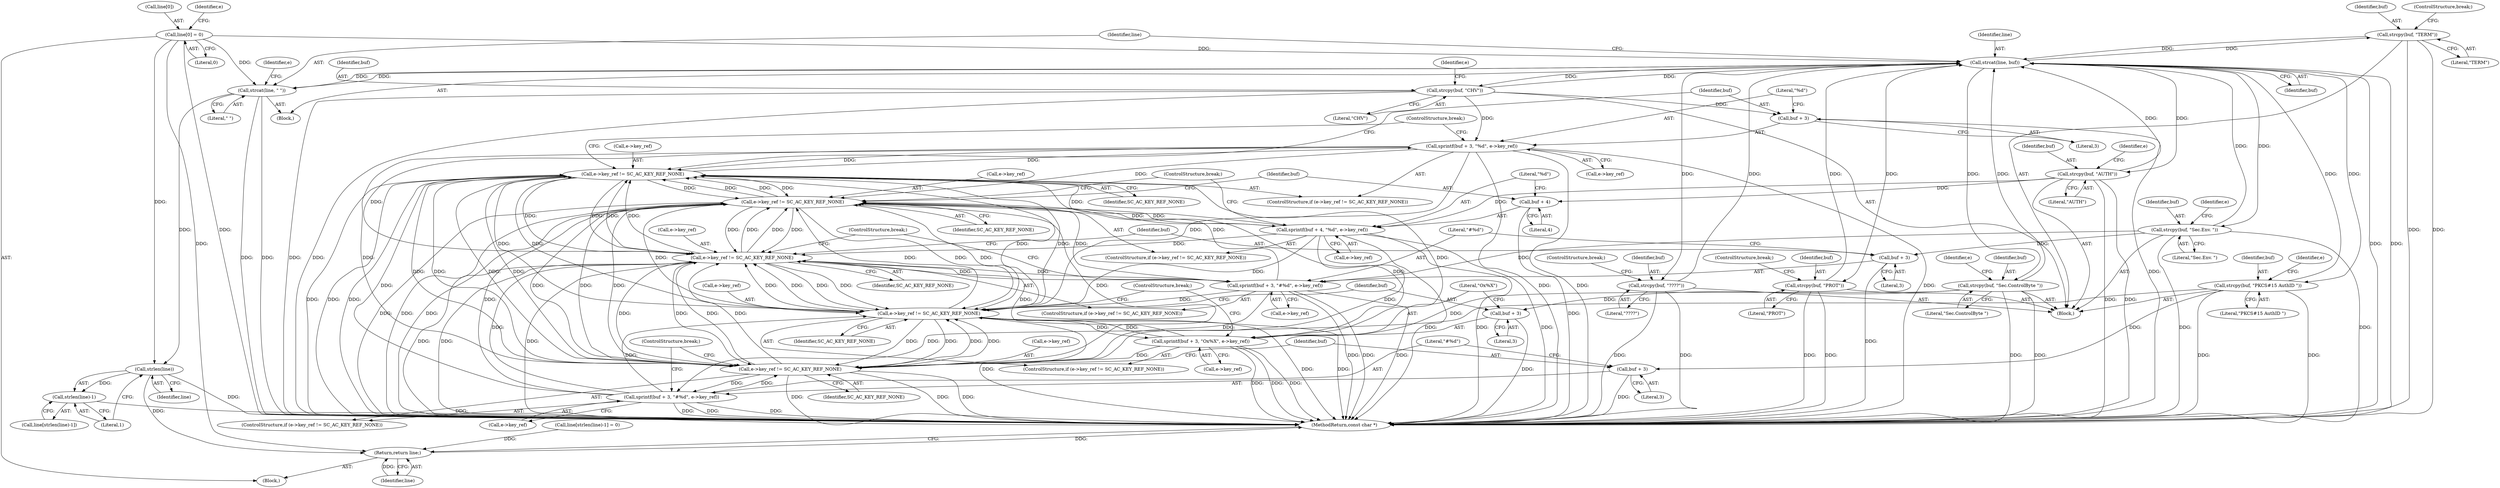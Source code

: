 digraph "0_OpenSC_360e95d45ac4123255a4c796db96337f332160ad#diff-d643a0fa169471dbf2912f4866dc49c5_11@API" {
"1000160" [label="(Call,strcpy(buf, \"TERM\"))"];
"1000250" [label="(Call,strcat(line, buf))"];
"1000113" [label="(Call,line[0] = 0)"];
"1000253" [label="(Call,strcat(line, \" \"))"];
"1000141" [label="(Call,strcpy(buf, \"CHV\"))"];
"1000208" [label="(Call,strcpy(buf, \"Sec.ControlByte \"))"];
"1000189" [label="(Call,strcpy(buf, \"Sec.Env. \"))"];
"1000170" [label="(Call,strcpy(buf, \"AUTH\"))"];
"1000160" [label="(Call,strcpy(buf, \"TERM\"))"];
"1000246" [label="(Call,strcpy(buf, \"????\"))"];
"1000227" [label="(Call,strcpy(buf, \"PKCS#15 AuthID \"))"];
"1000165" [label="(Call,strcpy(buf, \"PROT\"))"];
"1000150" [label="(Call,sprintf(buf + 3, \"%d\", e->key_ref))"];
"1000145" [label="(Call,e->key_ref != SC_AC_KEY_REF_NONE)"];
"1000174" [label="(Call,e->key_ref != SC_AC_KEY_REF_NONE)"];
"1000179" [label="(Call,sprintf(buf + 4, \"%d\", e->key_ref))"];
"1000193" [label="(Call,e->key_ref != SC_AC_KEY_REF_NONE)"];
"1000198" [label="(Call,sprintf(buf + 3, \"#%d\", e->key_ref))"];
"1000212" [label="(Call,e->key_ref != SC_AC_KEY_REF_NONE)"];
"1000217" [label="(Call,sprintf(buf + 3, \"Ox%X\", e->key_ref))"];
"1000231" [label="(Call,e->key_ref != SC_AC_KEY_REF_NONE)"];
"1000236" [label="(Call,sprintf(buf + 3, \"#%d\", e->key_ref))"];
"1000151" [label="(Call,buf + 3)"];
"1000180" [label="(Call,buf + 4)"];
"1000199" [label="(Call,buf + 3)"];
"1000218" [label="(Call,buf + 3)"];
"1000237" [label="(Call,buf + 3)"];
"1000265" [label="(Call,strlen(line))"];
"1000264" [label="(Call,strlen(line)-1)"];
"1000269" [label="(Return,return line;)"];
"1000166" [label="(Identifier,buf)"];
"1000219" [label="(Identifier,buf)"];
"1000203" [label="(Call,e->key_ref)"];
"1000248" [label="(Literal,\"????\")"];
"1000162" [label="(Literal,\"TERM\")"];
"1000221" [label="(Literal,\"Ox%X\")"];
"1000130" [label="(Block,)"];
"1000168" [label="(ControlStructure,break;)"];
"1000218" [label="(Call,buf + 3)"];
"1000246" [label="(Call,strcpy(buf, \"????\"))"];
"1000214" [label="(Identifier,e)"];
"1000262" [label="(Call,line[strlen(line)-1])"];
"1000217" [label="(Call,sprintf(buf + 3, \"Ox%X\", e->key_ref))"];
"1000113" [label="(Call,line[0] = 0)"];
"1000189" [label="(Call,strcpy(buf, \"Sec.Env. \"))"];
"1000192" [label="(ControlStructure,if (e->key_ref != SC_AC_KEY_REF_NONE))"];
"1000194" [label="(Call,e->key_ref)"];
"1000170" [label="(Call,strcpy(buf, \"AUTH\"))"];
"1000238" [label="(Identifier,buf)"];
"1000209" [label="(Identifier,buf)"];
"1000195" [label="(Identifier,e)"];
"1000103" [label="(Block,)"];
"1000165" [label="(Call,strcpy(buf, \"PROT\"))"];
"1000252" [label="(Identifier,buf)"];
"1000167" [label="(Literal,\"PROT\")"];
"1000178" [label="(Identifier,SC_AC_KEY_REF_NONE)"];
"1000180" [label="(Call,buf + 4)"];
"1000141" [label="(Call,strcpy(buf, \"CHV\"))"];
"1000191" [label="(Literal,\"Sec.Env. \")"];
"1000197" [label="(Identifier,SC_AC_KEY_REF_NONE)"];
"1000187" [label="(ControlStructure,break;)"];
"1000212" [label="(Call,e->key_ref != SC_AC_KEY_REF_NONE)"];
"1000146" [label="(Call,e->key_ref)"];
"1000251" [label="(Identifier,line)"];
"1000161" [label="(Identifier,buf)"];
"1000208" [label="(Call,strcpy(buf, \"Sec.ControlByte \"))"];
"1000244" [label="(ControlStructure,break;)"];
"1000249" [label="(ControlStructure,break;)"];
"1000220" [label="(Literal,3)"];
"1000237" [label="(Call,buf + 3)"];
"1000261" [label="(Call,line[strlen(line)-1] = 0)"];
"1000155" [label="(Call,e->key_ref)"];
"1000240" [label="(Literal,\"#%d\")"];
"1000171" [label="(Identifier,buf)"];
"1000172" [label="(Literal,\"AUTH\")"];
"1000158" [label="(ControlStructure,break;)"];
"1000241" [label="(Call,e->key_ref)"];
"1000182" [label="(Literal,4)"];
"1000183" [label="(Literal,\"%d\")"];
"1000200" [label="(Identifier,buf)"];
"1000264" [label="(Call,strlen(line)-1)"];
"1000114" [label="(Call,line[0])"];
"1000184" [label="(Call,e->key_ref)"];
"1000257" [label="(Identifier,e)"];
"1000143" [label="(Literal,\"CHV\")"];
"1000120" [label="(Identifier,e)"];
"1000154" [label="(Literal,\"%d\")"];
"1000149" [label="(Identifier,SC_AC_KEY_REF_NONE)"];
"1000206" [label="(ControlStructure,break;)"];
"1000210" [label="(Literal,\"Sec.ControlByte \")"];
"1000239" [label="(Literal,3)"];
"1000142" [label="(Identifier,buf)"];
"1000181" [label="(Identifier,buf)"];
"1000190" [label="(Identifier,buf)"];
"1000266" [label="(Identifier,line)"];
"1000153" [label="(Literal,3)"];
"1000150" [label="(Call,sprintf(buf + 3, \"%d\", e->key_ref))"];
"1000151" [label="(Call,buf + 3)"];
"1000228" [label="(Identifier,buf)"];
"1000179" [label="(Call,sprintf(buf + 4, \"%d\", e->key_ref))"];
"1000270" [label="(Identifier,line)"];
"1000271" [label="(MethodReturn,const char *)"];
"1000227" [label="(Call,strcpy(buf, \"PKCS#15 AuthID \"))"];
"1000160" [label="(Call,strcpy(buf, \"TERM\"))"];
"1000201" [label="(Literal,3)"];
"1000199" [label="(Call,buf + 3)"];
"1000176" [label="(Identifier,e)"];
"1000236" [label="(Call,sprintf(buf + 3, \"#%d\", e->key_ref))"];
"1000231" [label="(Call,e->key_ref != SC_AC_KEY_REF_NONE)"];
"1000174" [label="(Call,e->key_ref != SC_AC_KEY_REF_NONE)"];
"1000225" [label="(ControlStructure,break;)"];
"1000147" [label="(Identifier,e)"];
"1000193" [label="(Call,e->key_ref != SC_AC_KEY_REF_NONE)"];
"1000145" [label="(Call,e->key_ref != SC_AC_KEY_REF_NONE)"];
"1000222" [label="(Call,e->key_ref)"];
"1000117" [label="(Literal,0)"];
"1000235" [label="(Identifier,SC_AC_KEY_REF_NONE)"];
"1000211" [label="(ControlStructure,if (e->key_ref != SC_AC_KEY_REF_NONE))"];
"1000175" [label="(Call,e->key_ref)"];
"1000122" [label="(Block,)"];
"1000144" [label="(ControlStructure,if (e->key_ref != SC_AC_KEY_REF_NONE))"];
"1000202" [label="(Literal,\"#%d\")"];
"1000233" [label="(Identifier,e)"];
"1000163" [label="(ControlStructure,break;)"];
"1000173" [label="(ControlStructure,if (e->key_ref != SC_AC_KEY_REF_NONE))"];
"1000230" [label="(ControlStructure,if (e->key_ref != SC_AC_KEY_REF_NONE))"];
"1000229" [label="(Literal,\"PKCS#15 AuthID \")"];
"1000213" [label="(Call,e->key_ref)"];
"1000232" [label="(Call,e->key_ref)"];
"1000254" [label="(Identifier,line)"];
"1000216" [label="(Identifier,SC_AC_KEY_REF_NONE)"];
"1000267" [label="(Literal,1)"];
"1000253" [label="(Call,strcat(line, \" \"))"];
"1000255" [label="(Literal,\" \")"];
"1000269" [label="(Return,return line;)"];
"1000250" [label="(Call,strcat(line, buf))"];
"1000247" [label="(Identifier,buf)"];
"1000152" [label="(Identifier,buf)"];
"1000265" [label="(Call,strlen(line))"];
"1000198" [label="(Call,sprintf(buf + 3, \"#%d\", e->key_ref))"];
"1000160" -> "1000130"  [label="AST: "];
"1000160" -> "1000162"  [label="CFG: "];
"1000161" -> "1000160"  [label="AST: "];
"1000162" -> "1000160"  [label="AST: "];
"1000163" -> "1000160"  [label="CFG: "];
"1000160" -> "1000271"  [label="DDG: "];
"1000160" -> "1000271"  [label="DDG: "];
"1000250" -> "1000160"  [label="DDG: "];
"1000160" -> "1000250"  [label="DDG: "];
"1000250" -> "1000122"  [label="AST: "];
"1000250" -> "1000252"  [label="CFG: "];
"1000251" -> "1000250"  [label="AST: "];
"1000252" -> "1000250"  [label="AST: "];
"1000254" -> "1000250"  [label="CFG: "];
"1000250" -> "1000271"  [label="DDG: "];
"1000250" -> "1000271"  [label="DDG: "];
"1000250" -> "1000141"  [label="DDG: "];
"1000250" -> "1000165"  [label="DDG: "];
"1000250" -> "1000170"  [label="DDG: "];
"1000250" -> "1000189"  [label="DDG: "];
"1000250" -> "1000208"  [label="DDG: "];
"1000250" -> "1000227"  [label="DDG: "];
"1000250" -> "1000246"  [label="DDG: "];
"1000113" -> "1000250"  [label="DDG: "];
"1000253" -> "1000250"  [label="DDG: "];
"1000141" -> "1000250"  [label="DDG: "];
"1000208" -> "1000250"  [label="DDG: "];
"1000189" -> "1000250"  [label="DDG: "];
"1000170" -> "1000250"  [label="DDG: "];
"1000246" -> "1000250"  [label="DDG: "];
"1000227" -> "1000250"  [label="DDG: "];
"1000165" -> "1000250"  [label="DDG: "];
"1000250" -> "1000253"  [label="DDG: "];
"1000113" -> "1000103"  [label="AST: "];
"1000113" -> "1000117"  [label="CFG: "];
"1000114" -> "1000113"  [label="AST: "];
"1000117" -> "1000113"  [label="AST: "];
"1000120" -> "1000113"  [label="CFG: "];
"1000113" -> "1000271"  [label="DDG: "];
"1000113" -> "1000253"  [label="DDG: "];
"1000113" -> "1000265"  [label="DDG: "];
"1000113" -> "1000269"  [label="DDG: "];
"1000253" -> "1000122"  [label="AST: "];
"1000253" -> "1000255"  [label="CFG: "];
"1000254" -> "1000253"  [label="AST: "];
"1000255" -> "1000253"  [label="AST: "];
"1000257" -> "1000253"  [label="CFG: "];
"1000253" -> "1000271"  [label="DDG: "];
"1000253" -> "1000271"  [label="DDG: "];
"1000253" -> "1000265"  [label="DDG: "];
"1000141" -> "1000130"  [label="AST: "];
"1000141" -> "1000143"  [label="CFG: "];
"1000142" -> "1000141"  [label="AST: "];
"1000143" -> "1000141"  [label="AST: "];
"1000147" -> "1000141"  [label="CFG: "];
"1000141" -> "1000271"  [label="DDG: "];
"1000141" -> "1000271"  [label="DDG: "];
"1000141" -> "1000150"  [label="DDG: "];
"1000141" -> "1000151"  [label="DDG: "];
"1000208" -> "1000130"  [label="AST: "];
"1000208" -> "1000210"  [label="CFG: "];
"1000209" -> "1000208"  [label="AST: "];
"1000210" -> "1000208"  [label="AST: "];
"1000214" -> "1000208"  [label="CFG: "];
"1000208" -> "1000271"  [label="DDG: "];
"1000208" -> "1000271"  [label="DDG: "];
"1000208" -> "1000217"  [label="DDG: "];
"1000208" -> "1000218"  [label="DDG: "];
"1000189" -> "1000130"  [label="AST: "];
"1000189" -> "1000191"  [label="CFG: "];
"1000190" -> "1000189"  [label="AST: "];
"1000191" -> "1000189"  [label="AST: "];
"1000195" -> "1000189"  [label="CFG: "];
"1000189" -> "1000271"  [label="DDG: "];
"1000189" -> "1000271"  [label="DDG: "];
"1000189" -> "1000198"  [label="DDG: "];
"1000189" -> "1000199"  [label="DDG: "];
"1000170" -> "1000130"  [label="AST: "];
"1000170" -> "1000172"  [label="CFG: "];
"1000171" -> "1000170"  [label="AST: "];
"1000172" -> "1000170"  [label="AST: "];
"1000176" -> "1000170"  [label="CFG: "];
"1000170" -> "1000271"  [label="DDG: "];
"1000170" -> "1000271"  [label="DDG: "];
"1000170" -> "1000179"  [label="DDG: "];
"1000170" -> "1000180"  [label="DDG: "];
"1000246" -> "1000130"  [label="AST: "];
"1000246" -> "1000248"  [label="CFG: "];
"1000247" -> "1000246"  [label="AST: "];
"1000248" -> "1000246"  [label="AST: "];
"1000249" -> "1000246"  [label="CFG: "];
"1000246" -> "1000271"  [label="DDG: "];
"1000246" -> "1000271"  [label="DDG: "];
"1000227" -> "1000130"  [label="AST: "];
"1000227" -> "1000229"  [label="CFG: "];
"1000228" -> "1000227"  [label="AST: "];
"1000229" -> "1000227"  [label="AST: "];
"1000233" -> "1000227"  [label="CFG: "];
"1000227" -> "1000271"  [label="DDG: "];
"1000227" -> "1000271"  [label="DDG: "];
"1000227" -> "1000236"  [label="DDG: "];
"1000227" -> "1000237"  [label="DDG: "];
"1000165" -> "1000130"  [label="AST: "];
"1000165" -> "1000167"  [label="CFG: "];
"1000166" -> "1000165"  [label="AST: "];
"1000167" -> "1000165"  [label="AST: "];
"1000168" -> "1000165"  [label="CFG: "];
"1000165" -> "1000271"  [label="DDG: "];
"1000165" -> "1000271"  [label="DDG: "];
"1000150" -> "1000144"  [label="AST: "];
"1000150" -> "1000155"  [label="CFG: "];
"1000151" -> "1000150"  [label="AST: "];
"1000154" -> "1000150"  [label="AST: "];
"1000155" -> "1000150"  [label="AST: "];
"1000158" -> "1000150"  [label="CFG: "];
"1000150" -> "1000271"  [label="DDG: "];
"1000150" -> "1000271"  [label="DDG: "];
"1000150" -> "1000271"  [label="DDG: "];
"1000150" -> "1000145"  [label="DDG: "];
"1000145" -> "1000150"  [label="DDG: "];
"1000150" -> "1000174"  [label="DDG: "];
"1000150" -> "1000193"  [label="DDG: "];
"1000150" -> "1000212"  [label="DDG: "];
"1000150" -> "1000231"  [label="DDG: "];
"1000145" -> "1000144"  [label="AST: "];
"1000145" -> "1000149"  [label="CFG: "];
"1000146" -> "1000145"  [label="AST: "];
"1000149" -> "1000145"  [label="AST: "];
"1000152" -> "1000145"  [label="CFG: "];
"1000158" -> "1000145"  [label="CFG: "];
"1000145" -> "1000271"  [label="DDG: "];
"1000145" -> "1000271"  [label="DDG: "];
"1000145" -> "1000271"  [label="DDG: "];
"1000193" -> "1000145"  [label="DDG: "];
"1000193" -> "1000145"  [label="DDG: "];
"1000179" -> "1000145"  [label="DDG: "];
"1000198" -> "1000145"  [label="DDG: "];
"1000217" -> "1000145"  [label="DDG: "];
"1000231" -> "1000145"  [label="DDG: "];
"1000231" -> "1000145"  [label="DDG: "];
"1000212" -> "1000145"  [label="DDG: "];
"1000212" -> "1000145"  [label="DDG: "];
"1000174" -> "1000145"  [label="DDG: "];
"1000174" -> "1000145"  [label="DDG: "];
"1000236" -> "1000145"  [label="DDG: "];
"1000145" -> "1000174"  [label="DDG: "];
"1000145" -> "1000174"  [label="DDG: "];
"1000145" -> "1000193"  [label="DDG: "];
"1000145" -> "1000193"  [label="DDG: "];
"1000145" -> "1000212"  [label="DDG: "];
"1000145" -> "1000212"  [label="DDG: "];
"1000145" -> "1000231"  [label="DDG: "];
"1000145" -> "1000231"  [label="DDG: "];
"1000174" -> "1000173"  [label="AST: "];
"1000174" -> "1000178"  [label="CFG: "];
"1000175" -> "1000174"  [label="AST: "];
"1000178" -> "1000174"  [label="AST: "];
"1000181" -> "1000174"  [label="CFG: "];
"1000187" -> "1000174"  [label="CFG: "];
"1000174" -> "1000271"  [label="DDG: "];
"1000174" -> "1000271"  [label="DDG: "];
"1000174" -> "1000271"  [label="DDG: "];
"1000193" -> "1000174"  [label="DDG: "];
"1000193" -> "1000174"  [label="DDG: "];
"1000179" -> "1000174"  [label="DDG: "];
"1000198" -> "1000174"  [label="DDG: "];
"1000217" -> "1000174"  [label="DDG: "];
"1000231" -> "1000174"  [label="DDG: "];
"1000231" -> "1000174"  [label="DDG: "];
"1000212" -> "1000174"  [label="DDG: "];
"1000212" -> "1000174"  [label="DDG: "];
"1000236" -> "1000174"  [label="DDG: "];
"1000174" -> "1000179"  [label="DDG: "];
"1000174" -> "1000193"  [label="DDG: "];
"1000174" -> "1000193"  [label="DDG: "];
"1000174" -> "1000212"  [label="DDG: "];
"1000174" -> "1000212"  [label="DDG: "];
"1000174" -> "1000231"  [label="DDG: "];
"1000174" -> "1000231"  [label="DDG: "];
"1000179" -> "1000173"  [label="AST: "];
"1000179" -> "1000184"  [label="CFG: "];
"1000180" -> "1000179"  [label="AST: "];
"1000183" -> "1000179"  [label="AST: "];
"1000184" -> "1000179"  [label="AST: "];
"1000187" -> "1000179"  [label="CFG: "];
"1000179" -> "1000271"  [label="DDG: "];
"1000179" -> "1000271"  [label="DDG: "];
"1000179" -> "1000271"  [label="DDG: "];
"1000179" -> "1000193"  [label="DDG: "];
"1000179" -> "1000212"  [label="DDG: "];
"1000179" -> "1000231"  [label="DDG: "];
"1000193" -> "1000192"  [label="AST: "];
"1000193" -> "1000197"  [label="CFG: "];
"1000194" -> "1000193"  [label="AST: "];
"1000197" -> "1000193"  [label="AST: "];
"1000200" -> "1000193"  [label="CFG: "];
"1000206" -> "1000193"  [label="CFG: "];
"1000193" -> "1000271"  [label="DDG: "];
"1000193" -> "1000271"  [label="DDG: "];
"1000193" -> "1000271"  [label="DDG: "];
"1000198" -> "1000193"  [label="DDG: "];
"1000217" -> "1000193"  [label="DDG: "];
"1000231" -> "1000193"  [label="DDG: "];
"1000231" -> "1000193"  [label="DDG: "];
"1000212" -> "1000193"  [label="DDG: "];
"1000212" -> "1000193"  [label="DDG: "];
"1000236" -> "1000193"  [label="DDG: "];
"1000193" -> "1000198"  [label="DDG: "];
"1000193" -> "1000212"  [label="DDG: "];
"1000193" -> "1000212"  [label="DDG: "];
"1000193" -> "1000231"  [label="DDG: "];
"1000193" -> "1000231"  [label="DDG: "];
"1000198" -> "1000192"  [label="AST: "];
"1000198" -> "1000203"  [label="CFG: "];
"1000199" -> "1000198"  [label="AST: "];
"1000202" -> "1000198"  [label="AST: "];
"1000203" -> "1000198"  [label="AST: "];
"1000206" -> "1000198"  [label="CFG: "];
"1000198" -> "1000271"  [label="DDG: "];
"1000198" -> "1000271"  [label="DDG: "];
"1000198" -> "1000271"  [label="DDG: "];
"1000198" -> "1000212"  [label="DDG: "];
"1000198" -> "1000231"  [label="DDG: "];
"1000212" -> "1000211"  [label="AST: "];
"1000212" -> "1000216"  [label="CFG: "];
"1000213" -> "1000212"  [label="AST: "];
"1000216" -> "1000212"  [label="AST: "];
"1000219" -> "1000212"  [label="CFG: "];
"1000225" -> "1000212"  [label="CFG: "];
"1000212" -> "1000271"  [label="DDG: "];
"1000212" -> "1000271"  [label="DDG: "];
"1000212" -> "1000271"  [label="DDG: "];
"1000217" -> "1000212"  [label="DDG: "];
"1000231" -> "1000212"  [label="DDG: "];
"1000231" -> "1000212"  [label="DDG: "];
"1000236" -> "1000212"  [label="DDG: "];
"1000212" -> "1000217"  [label="DDG: "];
"1000212" -> "1000231"  [label="DDG: "];
"1000212" -> "1000231"  [label="DDG: "];
"1000217" -> "1000211"  [label="AST: "];
"1000217" -> "1000222"  [label="CFG: "];
"1000218" -> "1000217"  [label="AST: "];
"1000221" -> "1000217"  [label="AST: "];
"1000222" -> "1000217"  [label="AST: "];
"1000225" -> "1000217"  [label="CFG: "];
"1000217" -> "1000271"  [label="DDG: "];
"1000217" -> "1000271"  [label="DDG: "];
"1000217" -> "1000271"  [label="DDG: "];
"1000217" -> "1000231"  [label="DDG: "];
"1000231" -> "1000230"  [label="AST: "];
"1000231" -> "1000235"  [label="CFG: "];
"1000232" -> "1000231"  [label="AST: "];
"1000235" -> "1000231"  [label="AST: "];
"1000238" -> "1000231"  [label="CFG: "];
"1000244" -> "1000231"  [label="CFG: "];
"1000231" -> "1000271"  [label="DDG: "];
"1000231" -> "1000271"  [label="DDG: "];
"1000231" -> "1000271"  [label="DDG: "];
"1000236" -> "1000231"  [label="DDG: "];
"1000231" -> "1000236"  [label="DDG: "];
"1000236" -> "1000230"  [label="AST: "];
"1000236" -> "1000241"  [label="CFG: "];
"1000237" -> "1000236"  [label="AST: "];
"1000240" -> "1000236"  [label="AST: "];
"1000241" -> "1000236"  [label="AST: "];
"1000244" -> "1000236"  [label="CFG: "];
"1000236" -> "1000271"  [label="DDG: "];
"1000236" -> "1000271"  [label="DDG: "];
"1000236" -> "1000271"  [label="DDG: "];
"1000151" -> "1000153"  [label="CFG: "];
"1000152" -> "1000151"  [label="AST: "];
"1000153" -> "1000151"  [label="AST: "];
"1000154" -> "1000151"  [label="CFG: "];
"1000151" -> "1000271"  [label="DDG: "];
"1000180" -> "1000182"  [label="CFG: "];
"1000181" -> "1000180"  [label="AST: "];
"1000182" -> "1000180"  [label="AST: "];
"1000183" -> "1000180"  [label="CFG: "];
"1000180" -> "1000271"  [label="DDG: "];
"1000199" -> "1000201"  [label="CFG: "];
"1000200" -> "1000199"  [label="AST: "];
"1000201" -> "1000199"  [label="AST: "];
"1000202" -> "1000199"  [label="CFG: "];
"1000199" -> "1000271"  [label="DDG: "];
"1000218" -> "1000220"  [label="CFG: "];
"1000219" -> "1000218"  [label="AST: "];
"1000220" -> "1000218"  [label="AST: "];
"1000221" -> "1000218"  [label="CFG: "];
"1000218" -> "1000271"  [label="DDG: "];
"1000237" -> "1000239"  [label="CFG: "];
"1000238" -> "1000237"  [label="AST: "];
"1000239" -> "1000237"  [label="AST: "];
"1000240" -> "1000237"  [label="CFG: "];
"1000237" -> "1000271"  [label="DDG: "];
"1000265" -> "1000264"  [label="AST: "];
"1000265" -> "1000266"  [label="CFG: "];
"1000266" -> "1000265"  [label="AST: "];
"1000267" -> "1000265"  [label="CFG: "];
"1000265" -> "1000271"  [label="DDG: "];
"1000265" -> "1000264"  [label="DDG: "];
"1000265" -> "1000269"  [label="DDG: "];
"1000264" -> "1000262"  [label="AST: "];
"1000264" -> "1000267"  [label="CFG: "];
"1000267" -> "1000264"  [label="AST: "];
"1000262" -> "1000264"  [label="CFG: "];
"1000264" -> "1000271"  [label="DDG: "];
"1000269" -> "1000103"  [label="AST: "];
"1000269" -> "1000270"  [label="CFG: "];
"1000270" -> "1000269"  [label="AST: "];
"1000271" -> "1000269"  [label="CFG: "];
"1000269" -> "1000271"  [label="DDG: "];
"1000270" -> "1000269"  [label="DDG: "];
"1000261" -> "1000269"  [label="DDG: "];
}
